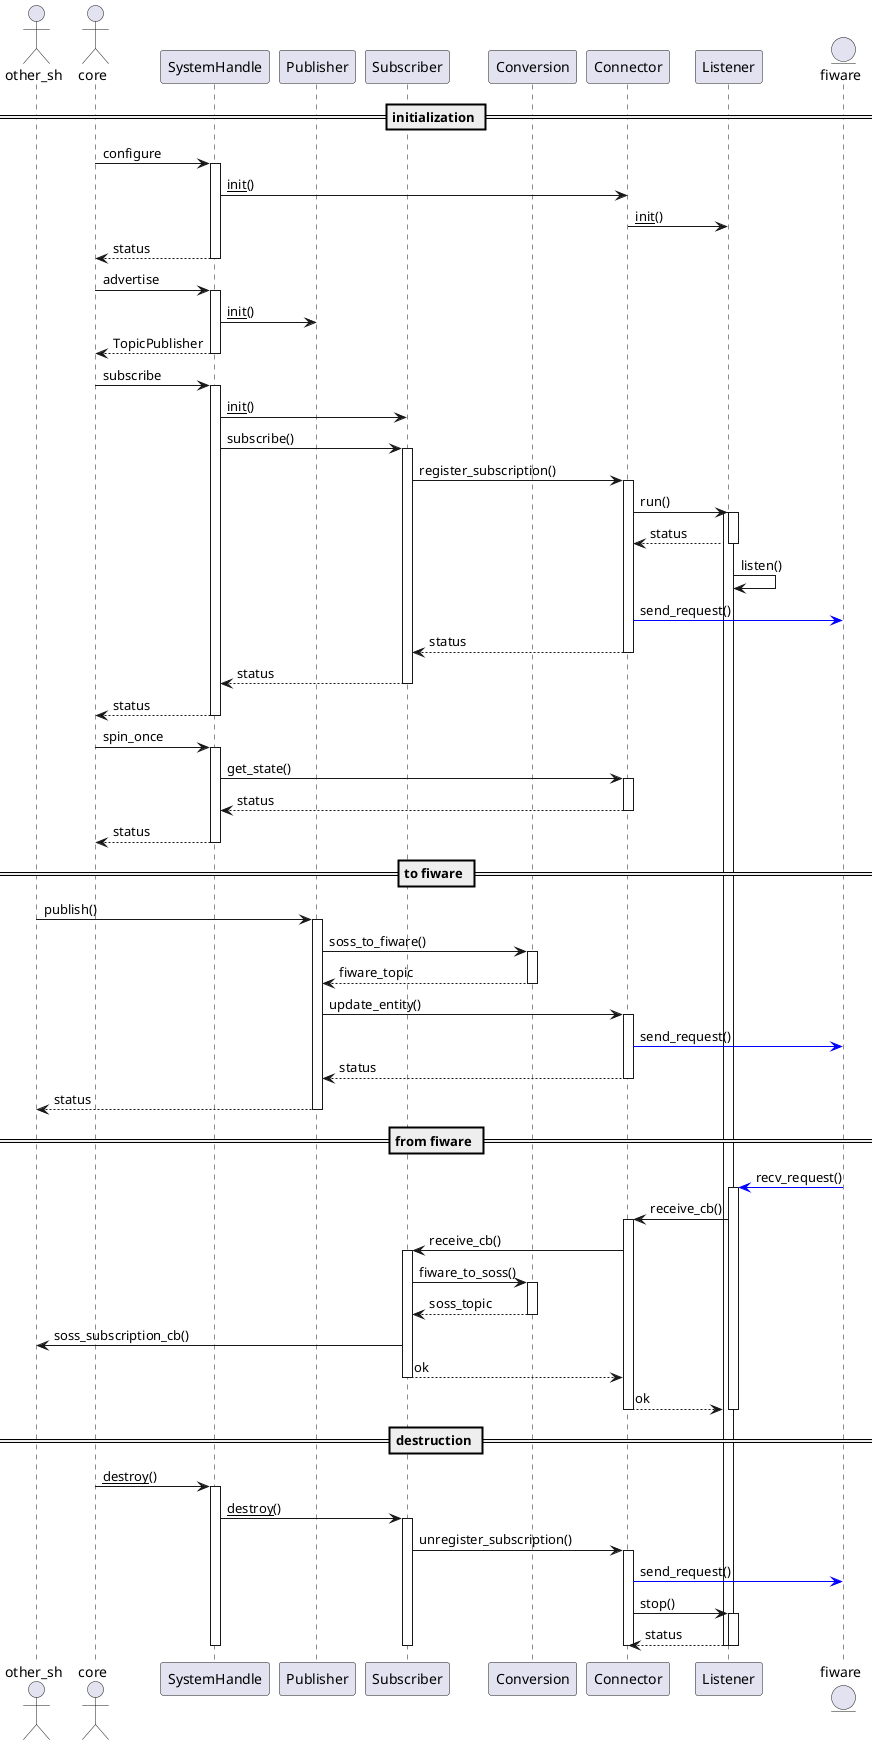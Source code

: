 @startuml
actor other_sh
actor core
participant SystemHandle
participant Publisher
participant Subscriber
participant Conversion
participant Connector
participant Listener
entity fiware

== initialization ==
core -> SystemHandle: configure
activate SystemHandle
SystemHandle -> Connector: __init__()
Connector -> Listener: __init__()
core <-- SystemHandle: status
deactivate SystemHandle

core -> SystemHandle: advertise
activate SystemHandle
SystemHandle -> Publisher: __init__()
core <-- SystemHandle: TopicPublisher
deactivate SystemHandle

core -> SystemHandle: subscribe
activate SystemHandle
SystemHandle -> Subscriber: __init__()
SystemHandle -> Subscriber: subscribe()
activate Subscriber
Subscriber -> Connector: register_subscription()
activate Connector
Connector -> Listener: run()
activate Listener
activate Listener
Connector <-- Listener: status
deactivate Listener
Listener -> Listener: listen()
Connector -[#0000FF]> fiware: send_request()
Subscriber <-- Connector: status
deactivate Connector
SystemHandle <-- Subscriber: status
deactivate Subscriber
core <-- SystemHandle: status
deactivate SystemHandle

core -> SystemHandle: spin_once
activate SystemHandle
SystemHandle -> Connector: get_state()
activate Connector
SystemHandle <-- Connector: status
deactivate Connector
core <-- SystemHandle: status
deactivate SystemHandle

== to fiware ==
other_sh -> Publisher: publish()
activate Publisher
Publisher -> Conversion: soss_to_fiware()
activate Conversion
Publisher <-- Conversion: fiware_topic
deactivate Conversion
Publisher -> Connector: update_entity()
activate Connector
Connector -[#0000FF]> fiware: send_request()
Publisher <-- Connector: status
deactivate Connector
other_sh <-- Publisher: status
deactivate Publisher

== from fiware ==
fiware -[#0000FF]> Listener: recv_request()
activate Listener
Listener -> Connector: receive_cb()
activate Connector
Connector -> Subscriber: receive_cb()
activate Subscriber
Subscriber -> Conversion: fiware_to_soss()
activate Conversion
Subscriber <-- Conversion: soss_topic
deactivate Conversion
Subscriber -> other_sh: soss_subscription_cb()
Connector <-- Subscriber: ok
deactivate Subscriber
Listener <-- Connector: ok
deactivate Connector
deactivate Listener

== destruction ==
core -> SystemHandle: __destroy__()
activate SystemHandle
SystemHandle -> Subscriber: __destroy__()
activate Subscriber
Subscriber -> Connector: unregister_subscription()
activate Connector
Connector -[#0000FF]> fiware: send_request()
Connector -> Listener: stop()
activate Listener
Connector <-- Listener: status
deactivate Listener
deactivate Listener
deactivate Connector
deactivate Subscriber
deactivate SystemHandle

@enduml
